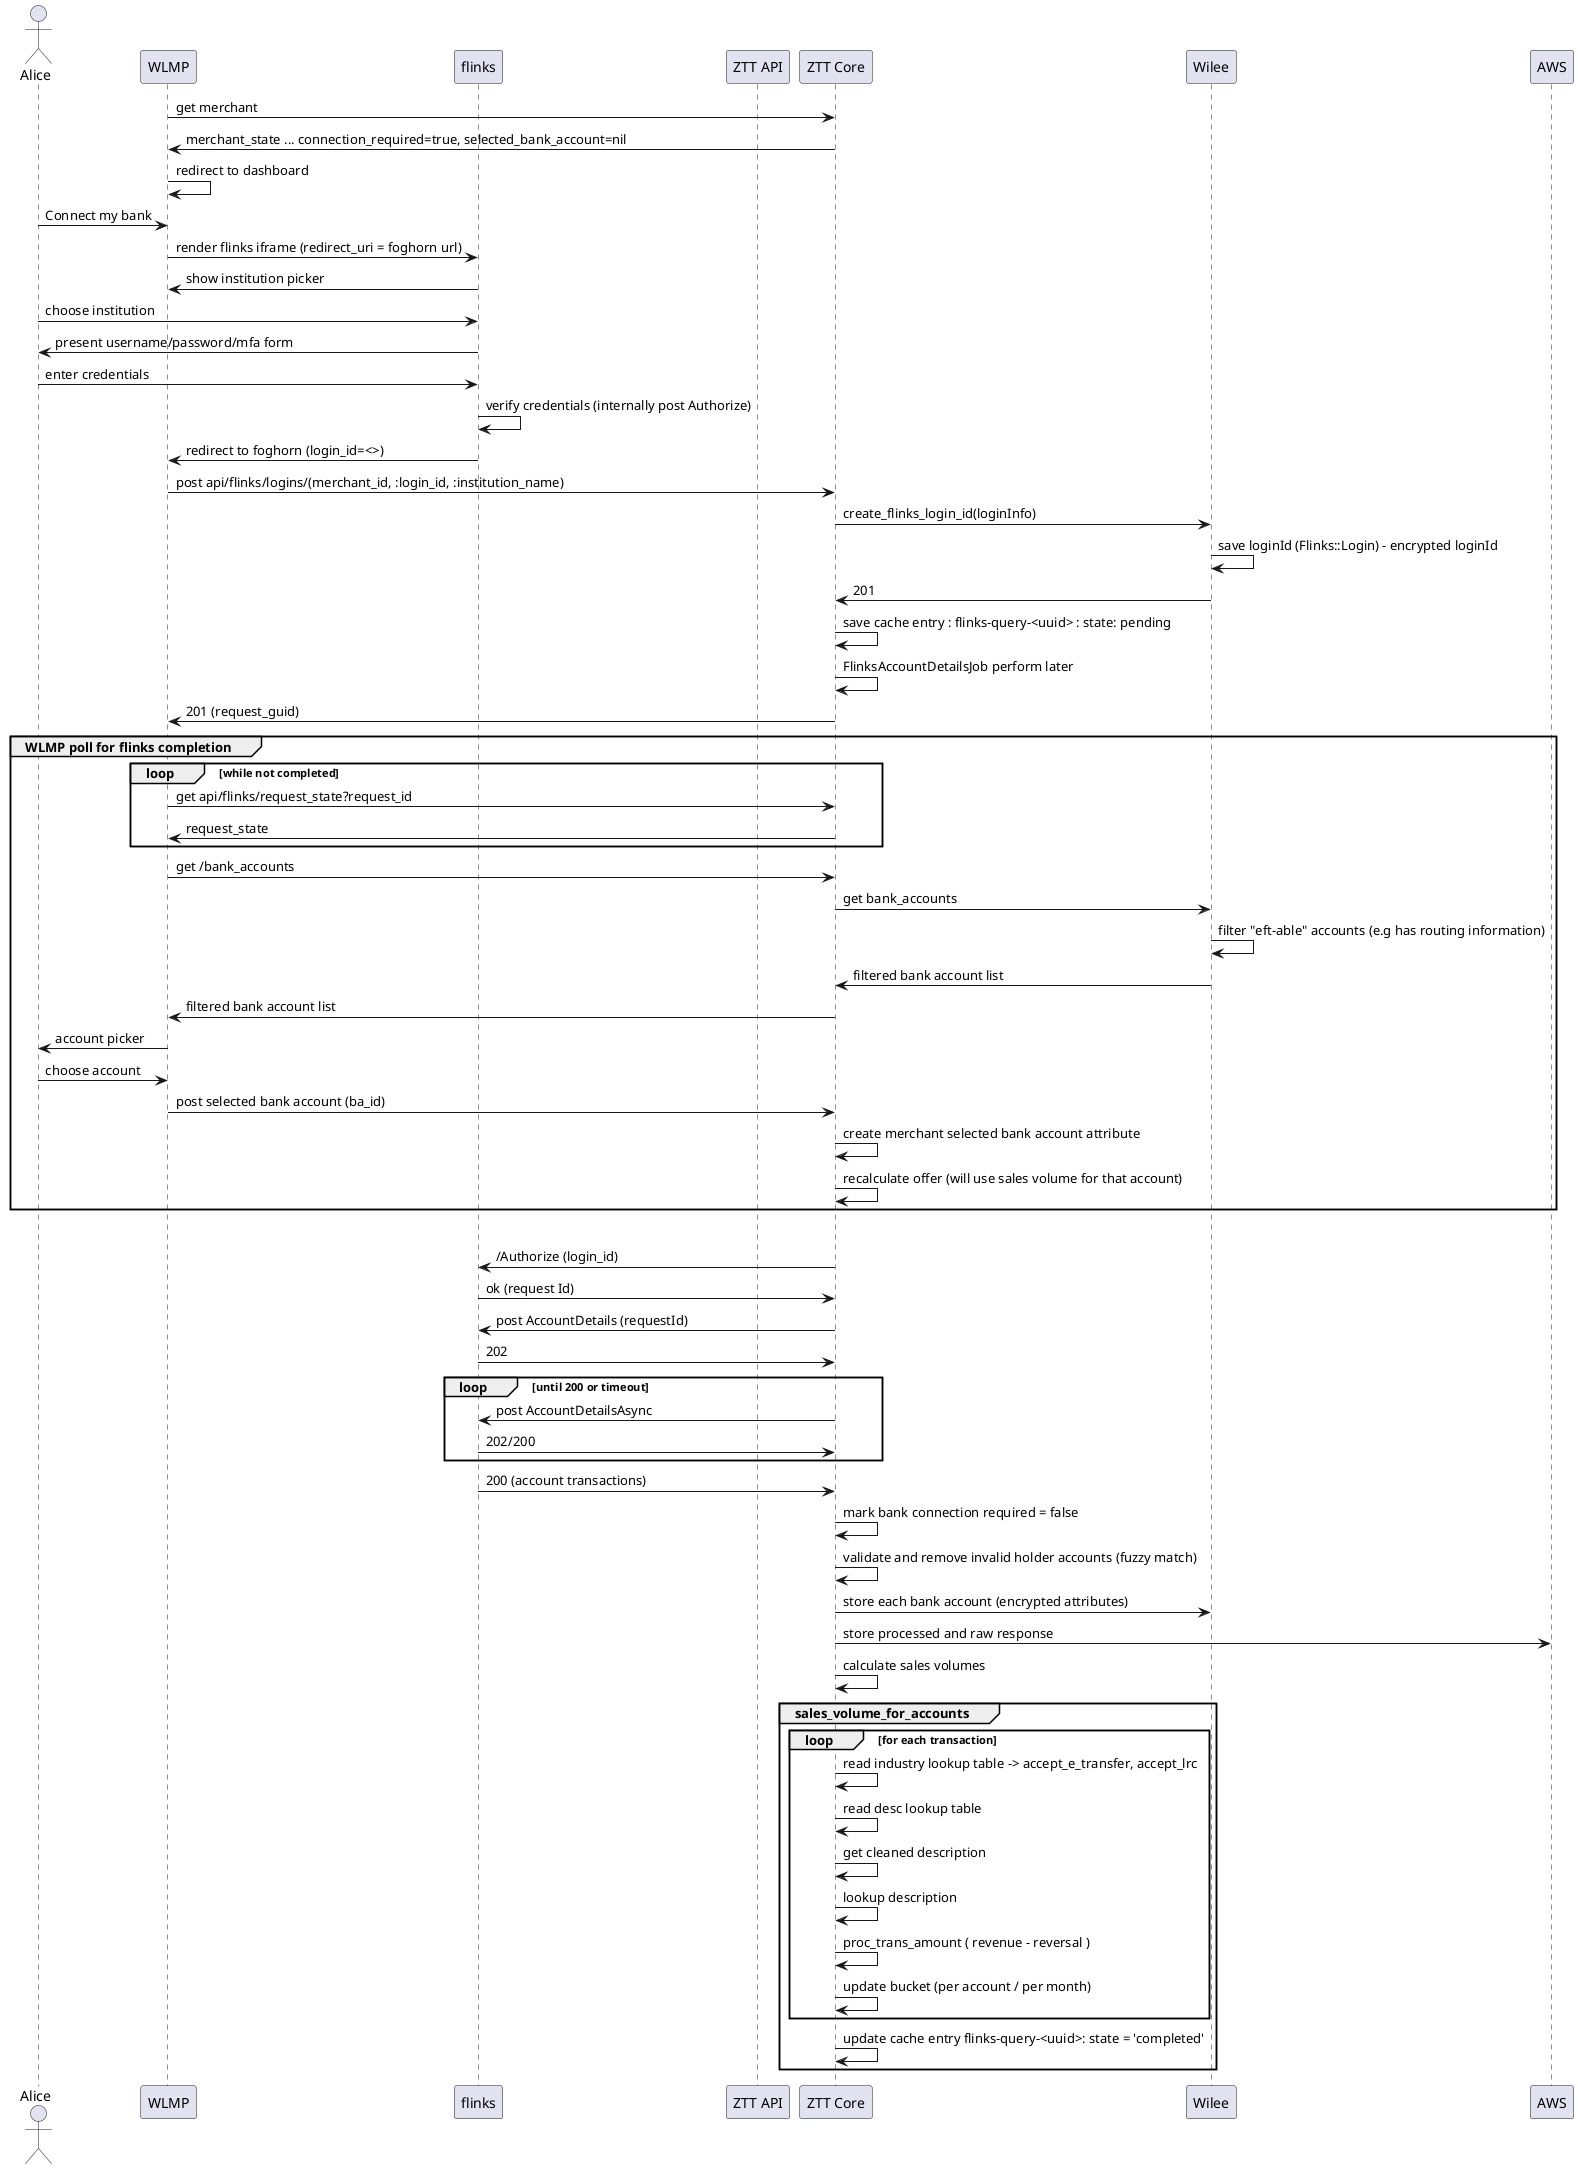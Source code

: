 @startuml
actor Alice
participant WLMP
participant flinks
participant "ZTT API" as API
participant "ZTT Core" as ZTT
participant Wilee


WLMP -> ZTT: get merchant
ZTT -> WLMP: merchant_state ... connection_required=true, selected_bank_account=nil
WLMP -> WLMP: redirect to dashboard
Alice -> WLMP: Connect my bank
WLMP -> flinks: render flinks iframe (redirect_uri = foghorn url)
flinks -> WLMP: show institution picker
Alice -> flinks: choose institution
flinks -> Alice: present username/password/mfa form
Alice -> flinks: enter credentials
flinks -> flinks: verify credentials (internally post Authorize)
flinks -> WLMP: redirect to foghorn (login_id=<>)
WLMP -> ZTT: post api/flinks/logins/(merchant_id, :login_id, :institution_name)
ZTT -> Wilee: create_flinks_login_id(loginInfo)
Wilee -> Wilee: save loginId (Flinks::Login) - encrypted loginId
Wilee -> ZTT: 201
ZTT -> ZTT: save cache entry : flinks-query-<uuid> : state: pending
ZTT -> ZTT: FlinksAccountDetailsJob perform later
ZTT -> WLMP: 201 (request_guid)

group WLMP poll for flinks completion
loop while not completed
WLMP -> ZTT: get api/flinks/request_state?request_id
ZTT -> WLMP: request_state
end
WLMP -> ZTT: get /bank_accounts
ZTT -> Wilee: get bank_accounts
Wilee -> Wilee: filter "eft-able" accounts (e.g has routing information)
Wilee -> ZTT: filtered bank account list
ZTT -> WLMP: filtered bank account list
WLMP -> Alice: account picker
Alice -> WLMP: choose account
WLMP -> ZTT: post selected bank account (ba_id)
ZTT -> ZTT: create merchant selected bank account attribute
ZTT -> ZTT: recalculate offer (will use sales volume for that account)
end

group FlinksAccountDetailsJob
ZTT -> flinks: /Authorize (login_id)
flinks -> ZTT: ok (request Id)
ZTT -> flinks: post AccountDetails (requestId)
flinks -> ZTT: 202
loop until 200 or timeout
ZTT -> flinks: post AccountDetailsAsync
flinks -> ZTT: 202/200
end
flinks -> ZTT: 200 (account transactions)
ZTT -> ZTT: mark bank connection required = false
ZTT -> ZTT: validate and remove invalid holder accounts (fuzzy match)
ZTT -> Wilee: store each bank account (encrypted attributes)
ZTT -> AWS: store processed and raw response
ZTT -> ZTT: calculate sales volumes
group sales_volume_for_accounts
loop for each transaction
  ZTT->ZTT: read industry lookup table -> accept_e_transfer, accept_lrc
  ZTT->ZTT: read desc lookup table
  ZTT->ZTT: get cleaned description
  ZTT->ZTT: lookup description
  ZTT->ZTT: proc_trans_amount ( revenue - reversal )
  ZTT->ZTT: update bucket (per account / per month)
end

ZTT -> ZTT: update cache entry flinks-query-<uuid>: state = 'completed'
end

@enduml
